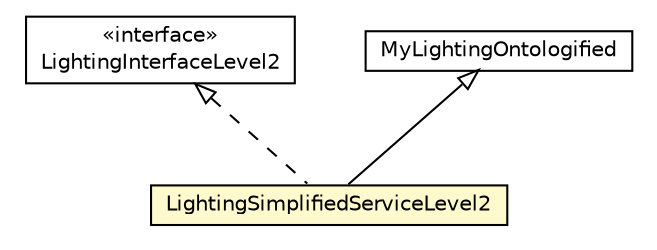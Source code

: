 #!/usr/local/bin/dot
#
# Class diagram 
# Generated by UMLGraph version R5_6-24-gf6e263 (http://www.umlgraph.org/)
#

digraph G {
	edge [fontname="Helvetica",fontsize=10,labelfontname="Helvetica",labelfontsize=10];
	node [fontname="Helvetica",fontsize=10,shape=plaintext];
	nodesep=0.25;
	ranksep=0.5;
	// org.universAAL.ontology.lighting.simple.LightingInterfaceLevel2
	c14150 [label=<<table title="org.universAAL.ontology.lighting.simple.LightingInterfaceLevel2" border="0" cellborder="1" cellspacing="0" cellpadding="2" port="p" href="../../../ontology/lighting/simple/LightingInterfaceLevel2.html">
		<tr><td><table border="0" cellspacing="0" cellpadding="1">
<tr><td align="center" balign="center"> &#171;interface&#187; </td></tr>
<tr><td align="center" balign="center"> LightingInterfaceLevel2 </td></tr>
		</table></td></tr>
		</table>>, URL="../../../ontology/lighting/simple/LightingInterfaceLevel2.html", fontname="Helvetica", fontcolor="black", fontsize=10.0];
	// org.universAAL.samples.lighting.server_simple.LightingSimplifiedServiceLevel2
	c14180 [label=<<table title="org.universAAL.samples.lighting.server_simple.LightingSimplifiedServiceLevel2" border="0" cellborder="1" cellspacing="0" cellpadding="2" port="p" bgcolor="lemonChiffon" href="./LightingSimplifiedServiceLevel2.html">
		<tr><td><table border="0" cellspacing="0" cellpadding="1">
<tr><td align="center" balign="center"> LightingSimplifiedServiceLevel2 </td></tr>
		</table></td></tr>
		</table>>, URL="./LightingSimplifiedServiceLevel2.html", fontname="Helvetica", fontcolor="black", fontsize=10.0];
	// org.universAAL.samples.lighting.server_simple.MyLightingOntologified
	c14182 [label=<<table title="org.universAAL.samples.lighting.server_simple.MyLightingOntologified" border="0" cellborder="1" cellspacing="0" cellpadding="2" port="p" href="./MyLightingOntologified.html">
		<tr><td><table border="0" cellspacing="0" cellpadding="1">
<tr><td align="center" balign="center"> MyLightingOntologified </td></tr>
		</table></td></tr>
		</table>>, URL="./MyLightingOntologified.html", fontname="Helvetica", fontcolor="black", fontsize=10.0];
	//org.universAAL.samples.lighting.server_simple.LightingSimplifiedServiceLevel2 extends org.universAAL.samples.lighting.server_simple.MyLightingOntologified
	c14182:p -> c14180:p [dir=back,arrowtail=empty];
	//org.universAAL.samples.lighting.server_simple.LightingSimplifiedServiceLevel2 implements org.universAAL.ontology.lighting.simple.LightingInterfaceLevel2
	c14150:p -> c14180:p [dir=back,arrowtail=empty,style=dashed];
}

